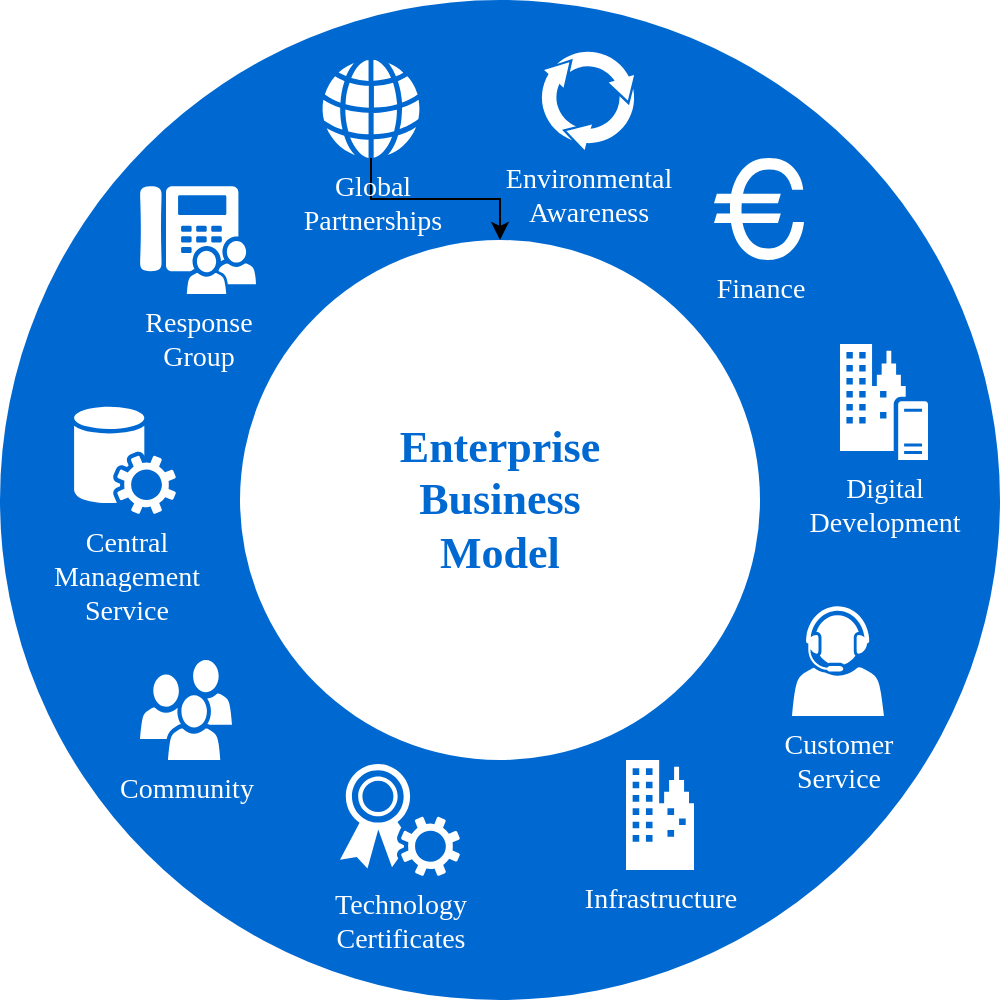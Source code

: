 <mxfile version="13.0.5" type="github">
  <diagram name="Page-1" id="3e8102d1-ef87-2e61-34e1-82d9a586fe2e">
    <mxGraphModel dx="1146" dy="735" grid="1" gridSize="10" guides="1" tooltips="1" connect="1" arrows="1" fold="1" page="1" pageScale="1" pageWidth="1100" pageHeight="850" background="#ffffff" math="0" shadow="0">
      <root>
        <mxCell id="0" />
        <mxCell id="1" parent="0" />
        <mxCell id="70666756c84bb93c-1" value="" style="ellipse;whiteSpace=wrap;html=1;rounded=0;shadow=0;comic=0;strokeWidth=1;fontFamily=Verdana;fontSize=14;strokeColor=none;fillColor=#0069D1;" parent="1" vertex="1">
          <mxGeometry x="280" y="110" width="500" height="500" as="geometry" />
        </mxCell>
        <mxCell id="70666756c84bb93c-2" value="Enterprise&lt;div&gt;Business&lt;/div&gt;&lt;div&gt;Model&lt;/div&gt;" style="ellipse;whiteSpace=wrap;html=1;rounded=0;shadow=0;comic=0;strokeWidth=1;fontFamily=Verdana;fontSize=22;strokeColor=none;fillColor=#ffffff;fontColor=#0069D1;fontStyle=1" parent="1" vertex="1">
          <mxGeometry x="400" y="230" width="260" height="260" as="geometry" />
        </mxCell>
        <mxCell id="70666756c84bb93c-5" value="Community" style="shadow=0;dashed=0;html=1;strokeColor=none;fillColor=#ffffff;labelPosition=center;verticalLabelPosition=bottom;verticalAlign=top;shape=mxgraph.office.users.users;rounded=0;comic=0;fontFamily=Verdana;fontSize=14;fontColor=#FFFFFF;" parent="1" vertex="1">
          <mxGeometry x="350" y="440" width="46" height="50" as="geometry" />
        </mxCell>
        <mxCell id="70666756c84bb93c-6" value="Customer&lt;div&gt;Service&lt;/div&gt;" style="shadow=0;dashed=0;html=1;strokeColor=none;fillColor=#ffffff;labelPosition=center;verticalLabelPosition=bottom;verticalAlign=top;shape=mxgraph.office.users.call_center_agent;rounded=0;comic=0;fontFamily=Verdana;fontSize=14;fontColor=#FFFFFF;" parent="1" vertex="1">
          <mxGeometry x="676" y="413" width="46" height="55" as="geometry" />
        </mxCell>
        <mxCell id="70666756c84bb93c-7" value="Response&lt;div&gt;Group&lt;/div&gt;" style="shadow=0;dashed=0;html=1;strokeColor=none;fillColor=#ffffff;labelPosition=center;verticalLabelPosition=bottom;verticalAlign=top;shape=mxgraph.office.users.response_group;rounded=0;comic=0;fontFamily=Verdana;fontSize=14;fontColor=#FFFFFF;" parent="1" vertex="1">
          <mxGeometry x="350" y="203" width="58" height="54" as="geometry" />
        </mxCell>
        <mxCell id="70666756c84bb93c-8" value="Central&lt;div&gt;Management&lt;/div&gt;&lt;div&gt;Service&lt;/div&gt;" style="shadow=0;dashed=0;html=1;strokeColor=none;fillColor=#ffffff;labelPosition=center;verticalLabelPosition=bottom;verticalAlign=top;shape=mxgraph.office.services.central_management_service;rounded=0;comic=0;fontFamily=Verdana;fontSize=14;fontColor=#FFFFFF;" parent="1" vertex="1">
          <mxGeometry x="317" y="313" width="51" height="54" as="geometry" />
        </mxCell>
        <mxCell id="70666756c84bb93c-9" value="Digital&lt;div&gt;Development&lt;/div&gt;" style="shadow=0;dashed=0;html=1;strokeColor=none;fillColor=#ffffff;labelPosition=center;verticalLabelPosition=bottom;verticalAlign=top;shape=mxgraph.office.servers.on_premises_server;rounded=0;comic=0;fontFamily=Verdana;fontSize=14;fontColor=#FFFFFF;" parent="1" vertex="1">
          <mxGeometry x="700" y="282" width="44" height="58" as="geometry" />
        </mxCell>
        <mxCell id="70666756c84bb93c-10" value="Technology&lt;div&gt;Certificates&lt;/div&gt;" style="shadow=0;dashed=0;html=1;strokeColor=none;fillColor=#ffffff;labelPosition=center;verticalLabelPosition=bottom;verticalAlign=top;shape=mxgraph.office.security.token_service;rounded=0;comic=0;fontFamily=Verdana;fontSize=14;fontColor=#FFFFFF;" parent="1" vertex="1">
          <mxGeometry x="450" y="492" width="60" height="56" as="geometry" />
        </mxCell>
        <mxCell id="70666756c84bb93c-11" value="Infrastructure" style="shadow=0;dashed=0;html=1;strokeColor=none;fillColor=#ffffff;labelPosition=center;verticalLabelPosition=bottom;verticalAlign=top;shape=mxgraph.office.concepts.on_premises;rounded=0;comic=0;fontFamily=Verdana;fontSize=14;fontColor=#FFFFFF;" parent="1" vertex="1">
          <mxGeometry x="593" y="490" width="34" height="55" as="geometry" />
        </mxCell>
        <mxCell id="m8_A0QV30kGiZQ6Zs_Ad-1" value="" style="edgeStyle=orthogonalEdgeStyle;rounded=0;orthogonalLoop=1;jettySize=auto;html=1;" edge="1" parent="1" source="70666756c84bb93c-12" target="70666756c84bb93c-2">
          <mxGeometry relative="1" as="geometry" />
        </mxCell>
        <mxCell id="70666756c84bb93c-12" value="Global&lt;div&gt;Partnerships&lt;/div&gt;" style="shadow=0;dashed=0;html=1;strokeColor=none;fillColor=#ffffff;labelPosition=center;verticalLabelPosition=bottom;verticalAlign=top;shape=mxgraph.office.concepts.globe_internet;rounded=0;comic=0;fontFamily=Verdana;fontSize=14;fontColor=#FFFFFF;" parent="1" vertex="1">
          <mxGeometry x="441" y="140" width="49" height="49" as="geometry" />
        </mxCell>
        <mxCell id="70666756c84bb93c-13" value="Environmental&lt;div&gt;Awareness&lt;/div&gt;" style="shadow=0;dashed=0;html=1;strokeColor=none;shape=mxgraph.mscae.general.continuous_cycle;fillColor=#ffffff;rounded=0;comic=0;fontFamily=Verdana;fontSize=14;fontColor=#FFFFFF;verticalAlign=top;labelPosition=center;verticalLabelPosition=bottom;align=center;" parent="1" vertex="1">
          <mxGeometry x="550" y="135" width="48" height="50" as="geometry" />
        </mxCell>
        <mxCell id="70666756c84bb93c-15" value="Finance" style="shape=mxgraph.signs.travel.euro;html=1;fillColor=#ffffff;strokeColor=none;verticalLabelPosition=bottom;verticalAlign=top;align=center;rounded=0;shadow=0;dashed=0;comic=0;fontFamily=Verdana;fontSize=14;fontColor=#FFFFFF;" parent="1" vertex="1">
          <mxGeometry x="637" y="189" width="45" height="51" as="geometry" />
        </mxCell>
      </root>
    </mxGraphModel>
  </diagram>
</mxfile>
